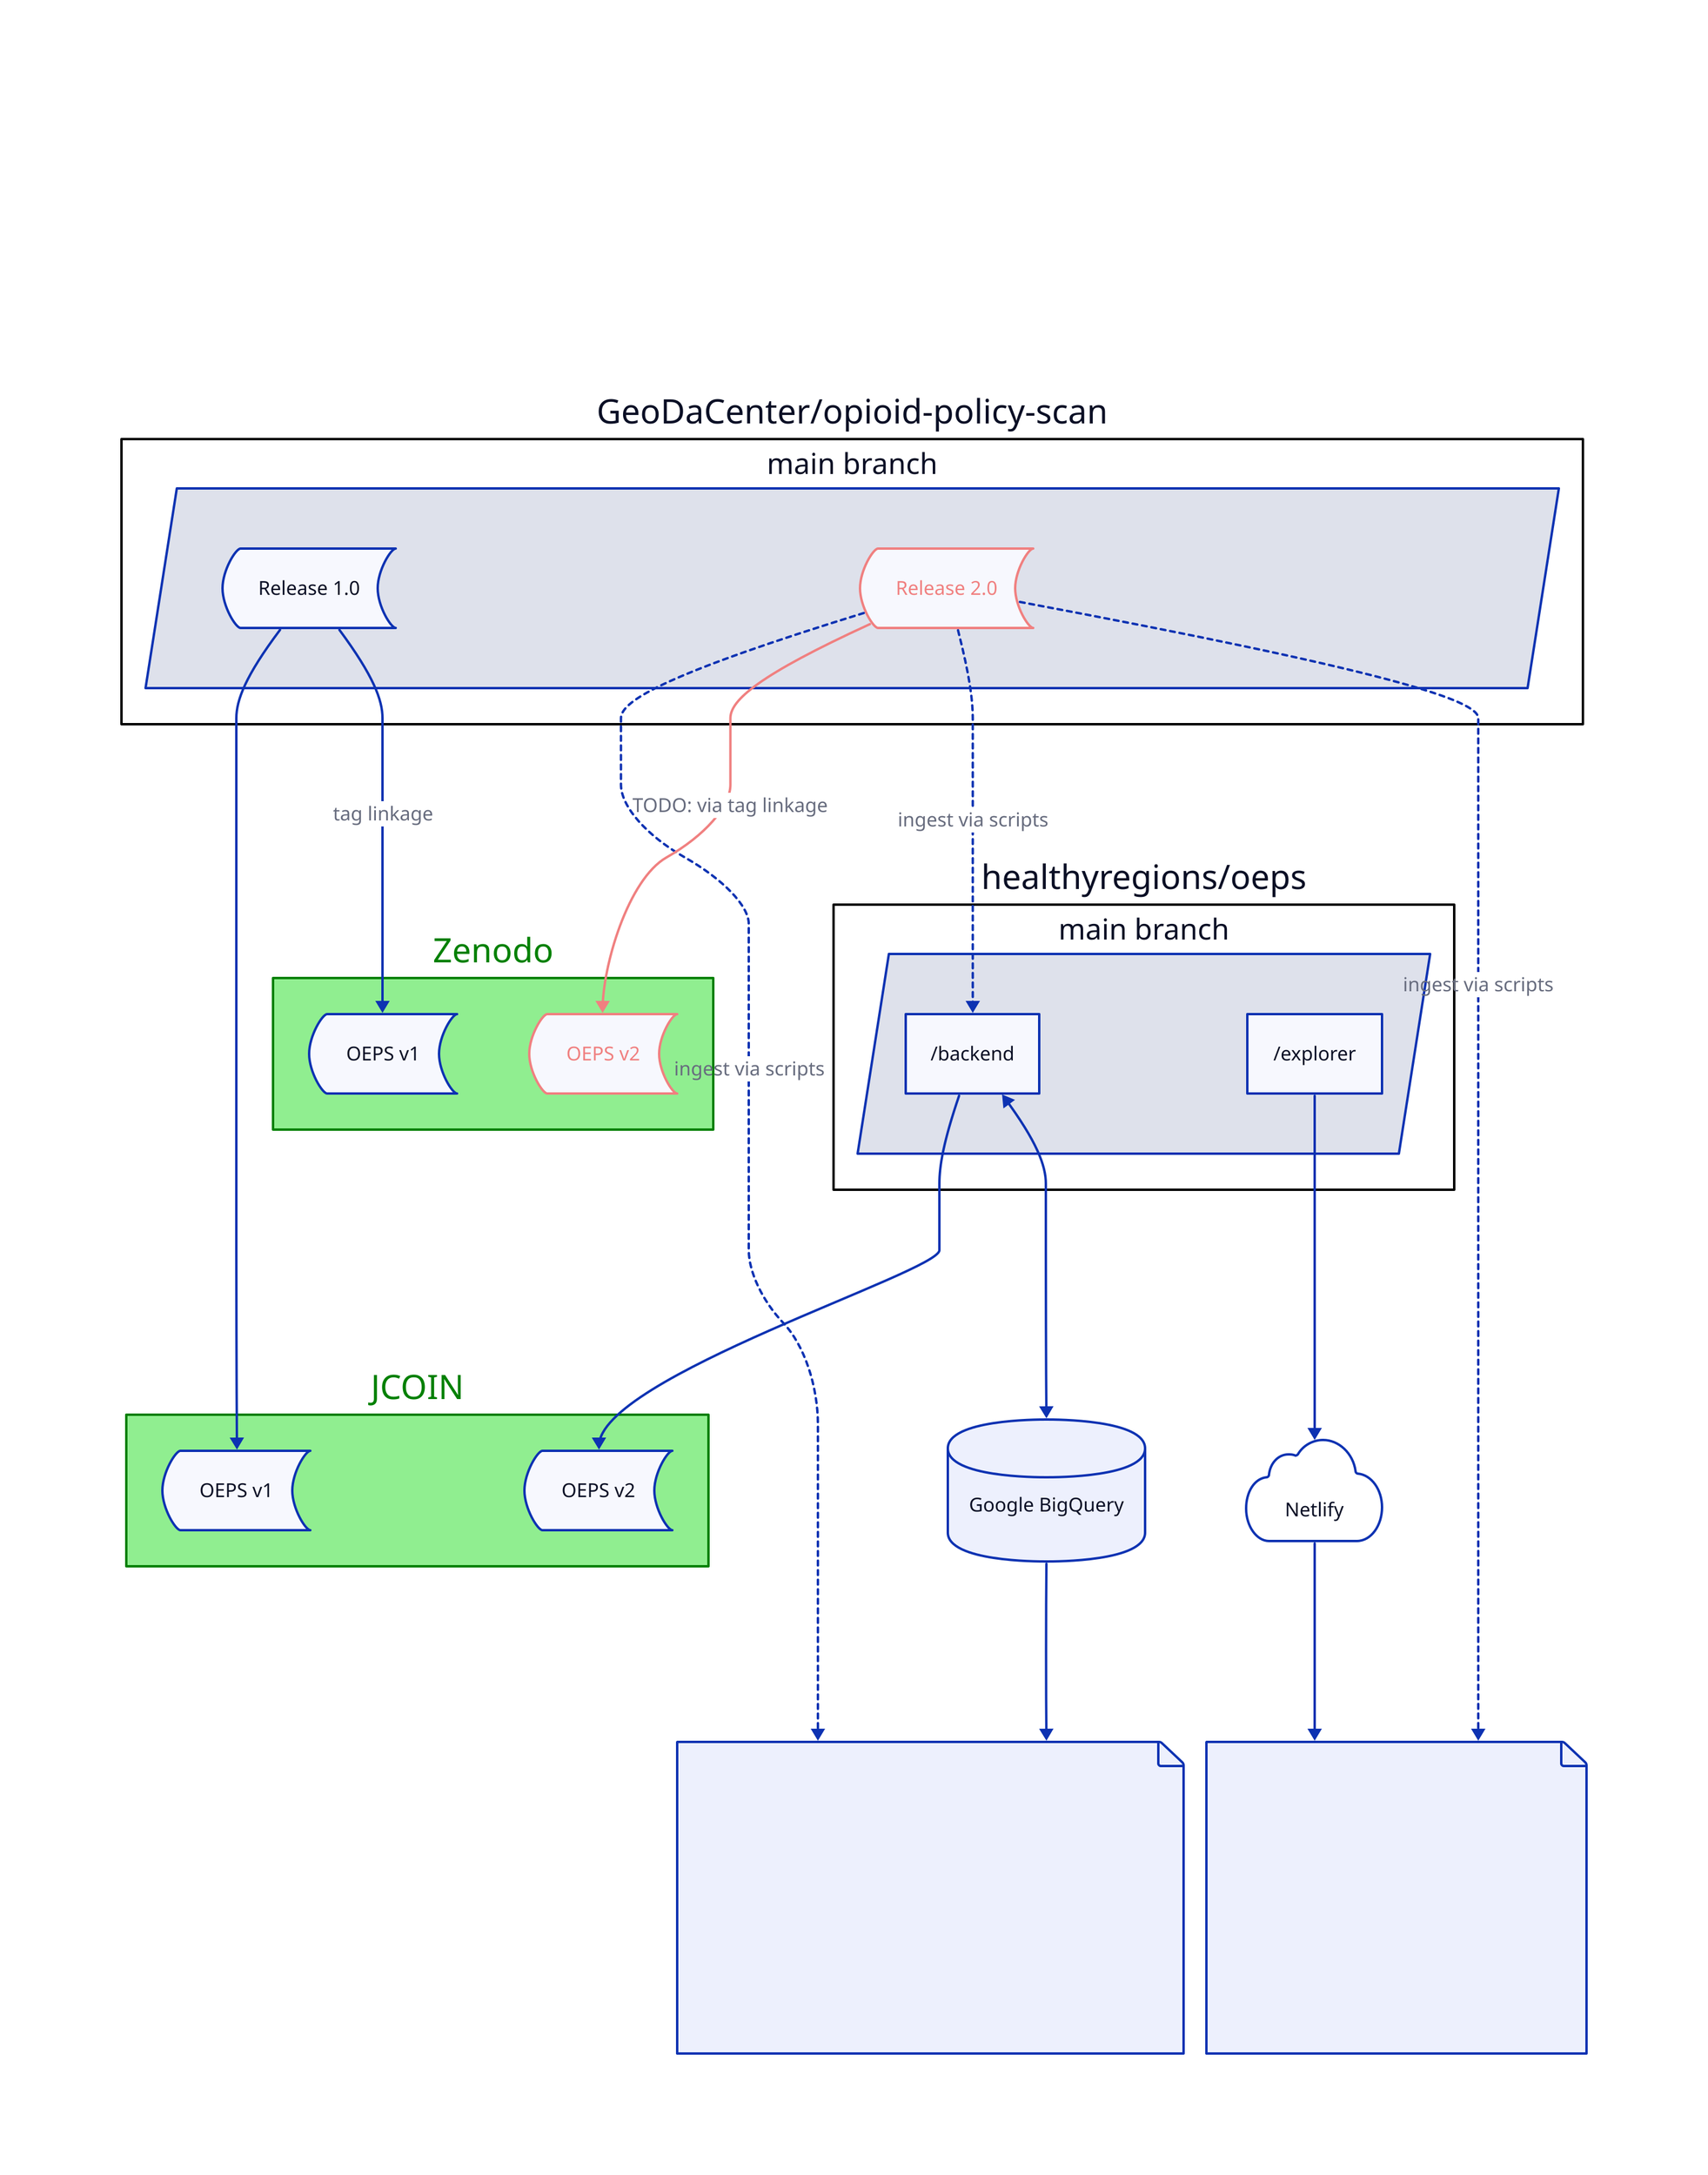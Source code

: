 title: |md
# OEPS Architecture Overview

- Data releases v1 and v2 are tagged in the original repo, and these are both directly linked to Zenodo.
- v1 was transferred directly to JCOIN, where v2 will be augmented through the new backend and then exported to JCOIN.
- The OEPS Explorer pulls CSV data directly from the original repo.
- The oepsData R Package curates the process of loading raw data into an R environment for analysis
- asdf
|
classes {
    gh-repo: {
        style: {
            stroke: black
            fill: white
        }
    }
    data-repo: {
        style: {
            font-color: green
            stroke: green
            fill: lightgreen
        }
    }
    freeze: {
        shape: stored_data
    }
    branch: {
        shape: parallelogram
    }
    todo: {
        style: {
            stroke: lightcoral
            font-color: lightcoral
        }
    }
}
title.near: top-center

geoda: GeoDaCenter/opioid-policy-scan
geoda.class: gh-repo
geoda.main: main branch
geoda.main.class: branch
geoda.main.r1: Release 1.0
geoda.main.r1.class: freeze
geoda.main.r2: Release 2.0
geoda.main.r2.class: [freeze; todo]

jcoin: JCOIN
jcoin.class: data-repo
jcoin.v1: OEPS v1
jcoin.v1.class: freeze
jcoin.v2: OEPS v2
jcoin.v2.class: [freeze]

zenodo: Zenodo
zenodo.class: data-repo
zenodo.v1: OEPS v1
zenodo.v1.class: freeze
zenodo.v2: OEPS v2
zenodo.v2.class: [freeze; todo]

oeps: healthyregions/oeps
oeps.class: gh-repo
oeps.main: main branch
oeps.main.class: branch
oeps.main.backend: /backend
oeps.main.explorer: /explorer

oepsData.text: |md
# oepsData R Package
oepsdata.healthyregions.org
- Curated access to OEPS data
- OS codebase: healthyregions/oepsData
|
oepsData.shape: page
oepsData.label: ""

bq: Google BigQuery
bq.shape: cylinder

geoda.main.r2 -> oepsData: ingest via scripts {
    style: {
        stroke-dash: 2
    }
}
bq -> oepsData

netlify: Netlify
netlify.shape: cloud
explorer.website: |md
# OEPS Explorer
oeps.healthyregions.org
- Public data exploration
- Public data download
|
explorer.shape: page
explorer.label: ""

geoda.main.r1 -> jcoin.v1
geoda.main.r1 -> zenodo.v1: tag linkage
geoda.main.r2 -> zenodo.v2: TODO: via tag linkage {
    style: {
        stroke: lightcoral
    }
}

geoda.main.r2 -> oeps.main.backend: ingest via scripts {
    style: {
        stroke-dash: 2
    }
}
geoda.main.r2 -> explorer: ingest via scripts {
    style: {
        stroke-dash: 2
    }
}
oeps.main.backend -> jcoin.v2
oeps.main.backend <-> bq
oeps.main.explorer -> netlify
netlify -> explorer
